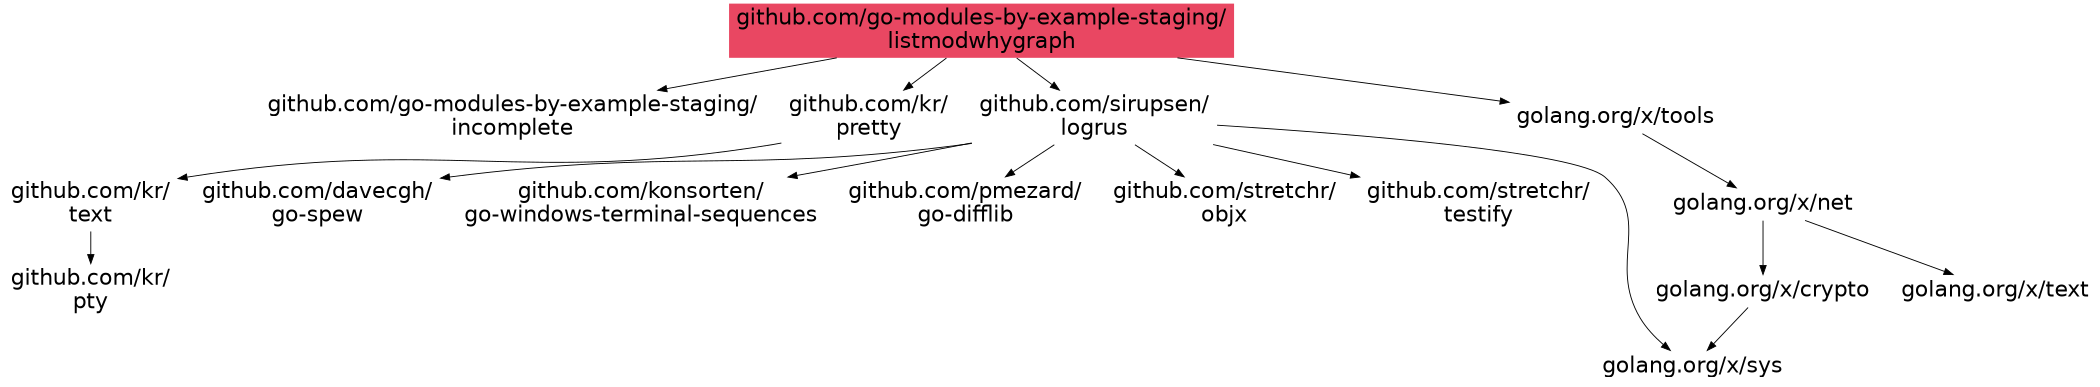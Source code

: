 digraph {
	graph [overlap=false, size=14];
	root="github.com/go-modules-by-example-staging/\nlistmodwhygraph";
	node [  shape = plaintext, fontname = "Helvetica", fontsize=24];
	"github.com/go-modules-by-example-staging/\nlistmodwhygraph" [style = filled, fillcolor = "#E94762"];
"github.com/go-modules-by-example-staging/\nlistmodwhygraph" -> "github.com/go-modules-by-example-staging/\nincomplete"
"github.com/go-modules-by-example-staging/\nlistmodwhygraph" -> "github.com/kr/\npretty"
"github.com/go-modules-by-example-staging/\nlistmodwhygraph" -> "github.com/sirupsen/\nlogrus"
"github.com/go-modules-by-example-staging/\nlistmodwhygraph" -> "golang.org/x/tools"
"github.com/kr/\npretty" -> "github.com/kr/\ntext"
"github.com/kr/\ntext" -> "github.com/kr/\npty"
"github.com/sirupsen/\nlogrus" -> "github.com/davecgh/\ngo-spew"
"github.com/sirupsen/\nlogrus" -> "github.com/konsorten/\ngo-windows-terminal-sequences"
"github.com/sirupsen/\nlogrus" -> "github.com/pmezard/\ngo-difflib"
"github.com/sirupsen/\nlogrus" -> "github.com/stretchr/\nobjx"
"github.com/sirupsen/\nlogrus" -> "github.com/stretchr/\ntestify"
"github.com/sirupsen/\nlogrus" -> "golang.org/x/sys"
"golang.org/x/crypto" -> "golang.org/x/sys"
"golang.org/x/net" -> "golang.org/x/crypto"
"golang.org/x/net" -> "golang.org/x/text"
"golang.org/x/tools" -> "golang.org/x/net"
}
